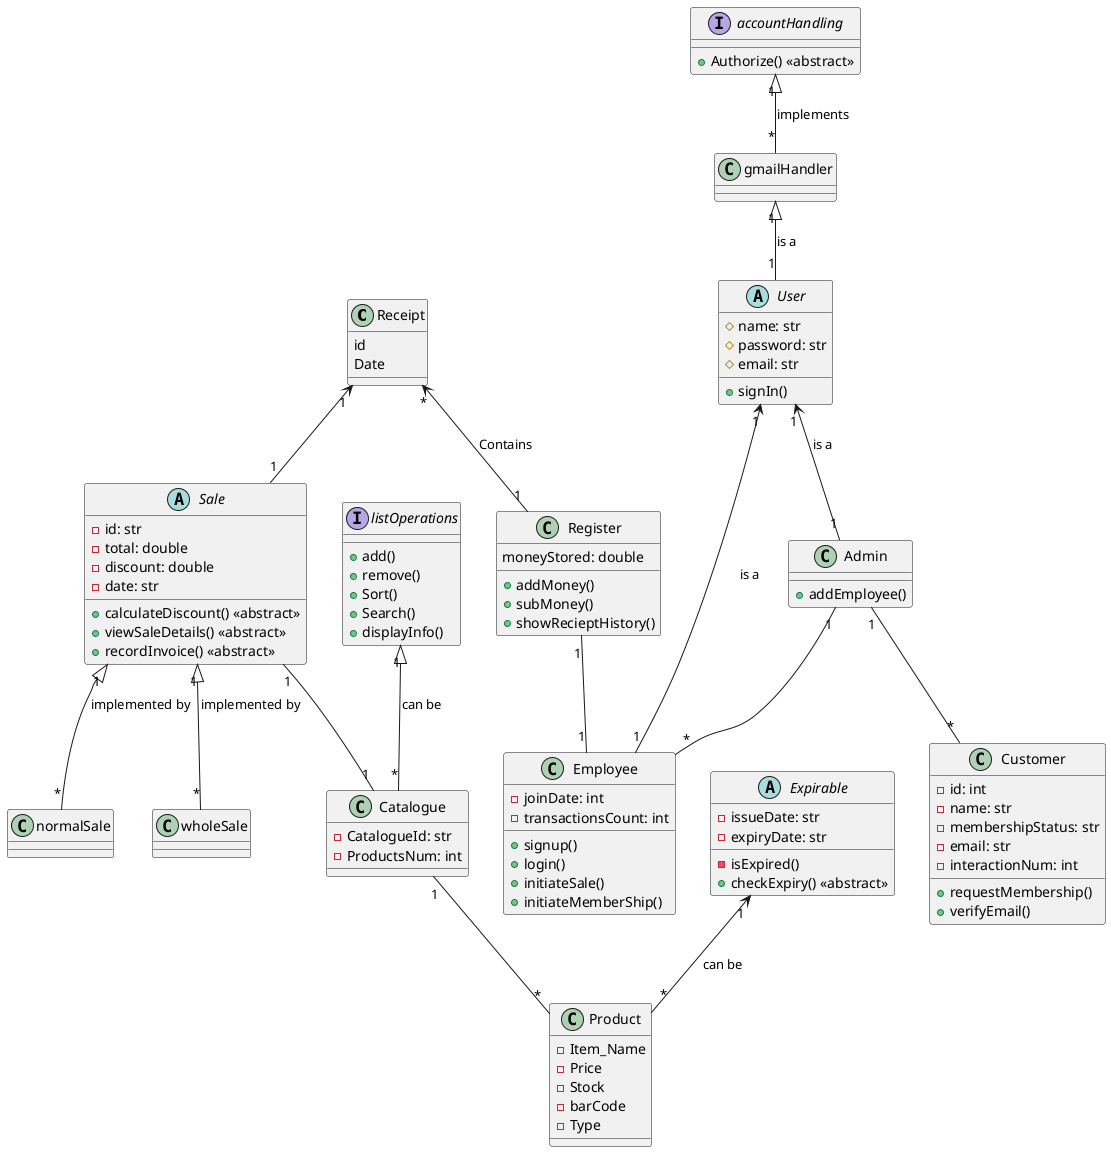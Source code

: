 @startuml
'https://plantuml.com/class-diagram


class Receipt{
    id
    Date
}

interface accountHandling{
    +Authorize() <<abstract>>
}


abstract User{
    #name: str
    #password: str
    #email: str

    +signIn()
}

class Customer{
    -id: int
    -name: str
    -membershipStatus: str
    -email: str
    -interactionNum: int

    +requestMembership()
    +verifyEmail()
}

class Admin{
    +addEmployee()
}

class Employee{
    -joinDate: int
    -transactionsCount: int

    +signup()
    +login()
    +initiateSale()
    +initiateMemberShip()
}

abstract Sale{
    -id: str
    -total: double
    -discount: double
    -date: str

    +calculateDiscount() <<abstract>>
    +viewSaleDetails() <<abstract>>
    +recordInvoice() <<abstract>>
}
class normalSale{}

class wholeSale{}


abstract Expirable
{
    -issueDate: str
    -expiryDate: str
    -isExpired()
    +checkExpiry() <<abstract>>
}


class Product{
    -Item_Name
    -Price
    -Stock
    -barCode
    -Type

}

interface listOperations{
    +add()
    +remove()
    +Sort()
    +Search()
    +displayInfo()
}

class Catalogue
{
    -CatalogueId: str
    -ProductsNum: int

}


'class deviceChecker()
'{
'    currentTime()
'    checkDevices()
'
'}


class Register
{
    moneyStored: double
    +addMoney()
    +subMoney()
    +showRecieptHistory()
}





Catalogue "1"--"*" Product
Register "1"--"1" Employee
Sale "1"--"1" Catalogue
Sale "1"<|--"*" normalSale : implemented by
Sale "1"<|--"*" wholeSale : implemented by
Admin "1"--"*" Customer
Admin "1"-- "*" Employee
Receipt "1"<-- "1" Sale
Receipt "*"<--"1" Register :Contains
Expirable "1"<--"*" Product : can be
listOperations "1"<|--"*" Catalogue : can be
accountHandling "1"<|--"*" gmailHandler :  implements
gmailHandler "1"<|--"1" User: is a
User "1"<--"1" Admin: is a
User "1"<--"1" Employee: is a


@enduml